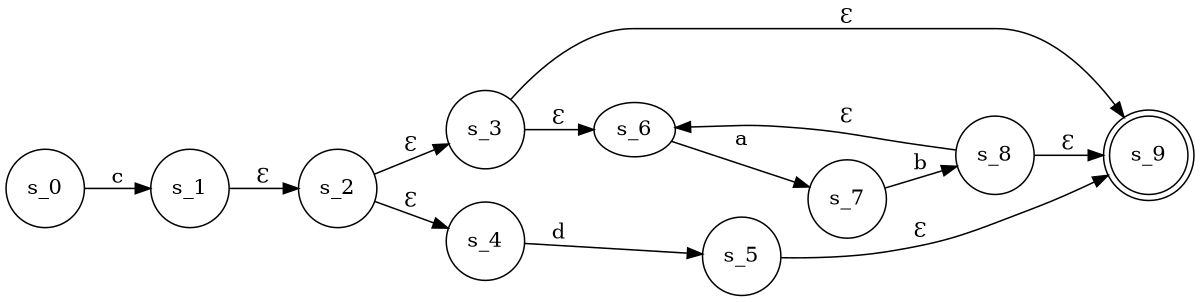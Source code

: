 digraph divisible_by_eight {
  rankdir=LR;
  size="8,5"

  s_0 [shape=circle]
  s_1 [shape=circle]
  s_2 [shape=circle]
  s_3 [shape=circle]
  s_4 [shape=circle]
  s_5 [shape=circle]
  s_7 [shape=circle]
  s_8 [shape=circle]
  s_9 [shape=doublecircle]

  s_0 -> s_1 [label="c"]
  s_1 -> s_2 [label="Ɛ"]
  s_2 -> s_3 [label="Ɛ"]
  s_2 -> s_4 [label="Ɛ"]

  s_4 -> s_5 [label="d"]
  s_5 -> s_9 [label="Ɛ"]

  s_3 -> s_9 [label="Ɛ"]
  s_3 -> s_6 [label="Ɛ"]

  s_6 -> s_7 [label="a"]
  s_7 -> s_8 [label="b"]
  s_8 -> s_6 [label="Ɛ"]
  s_8 -> s_9 [label="Ɛ"]
}

